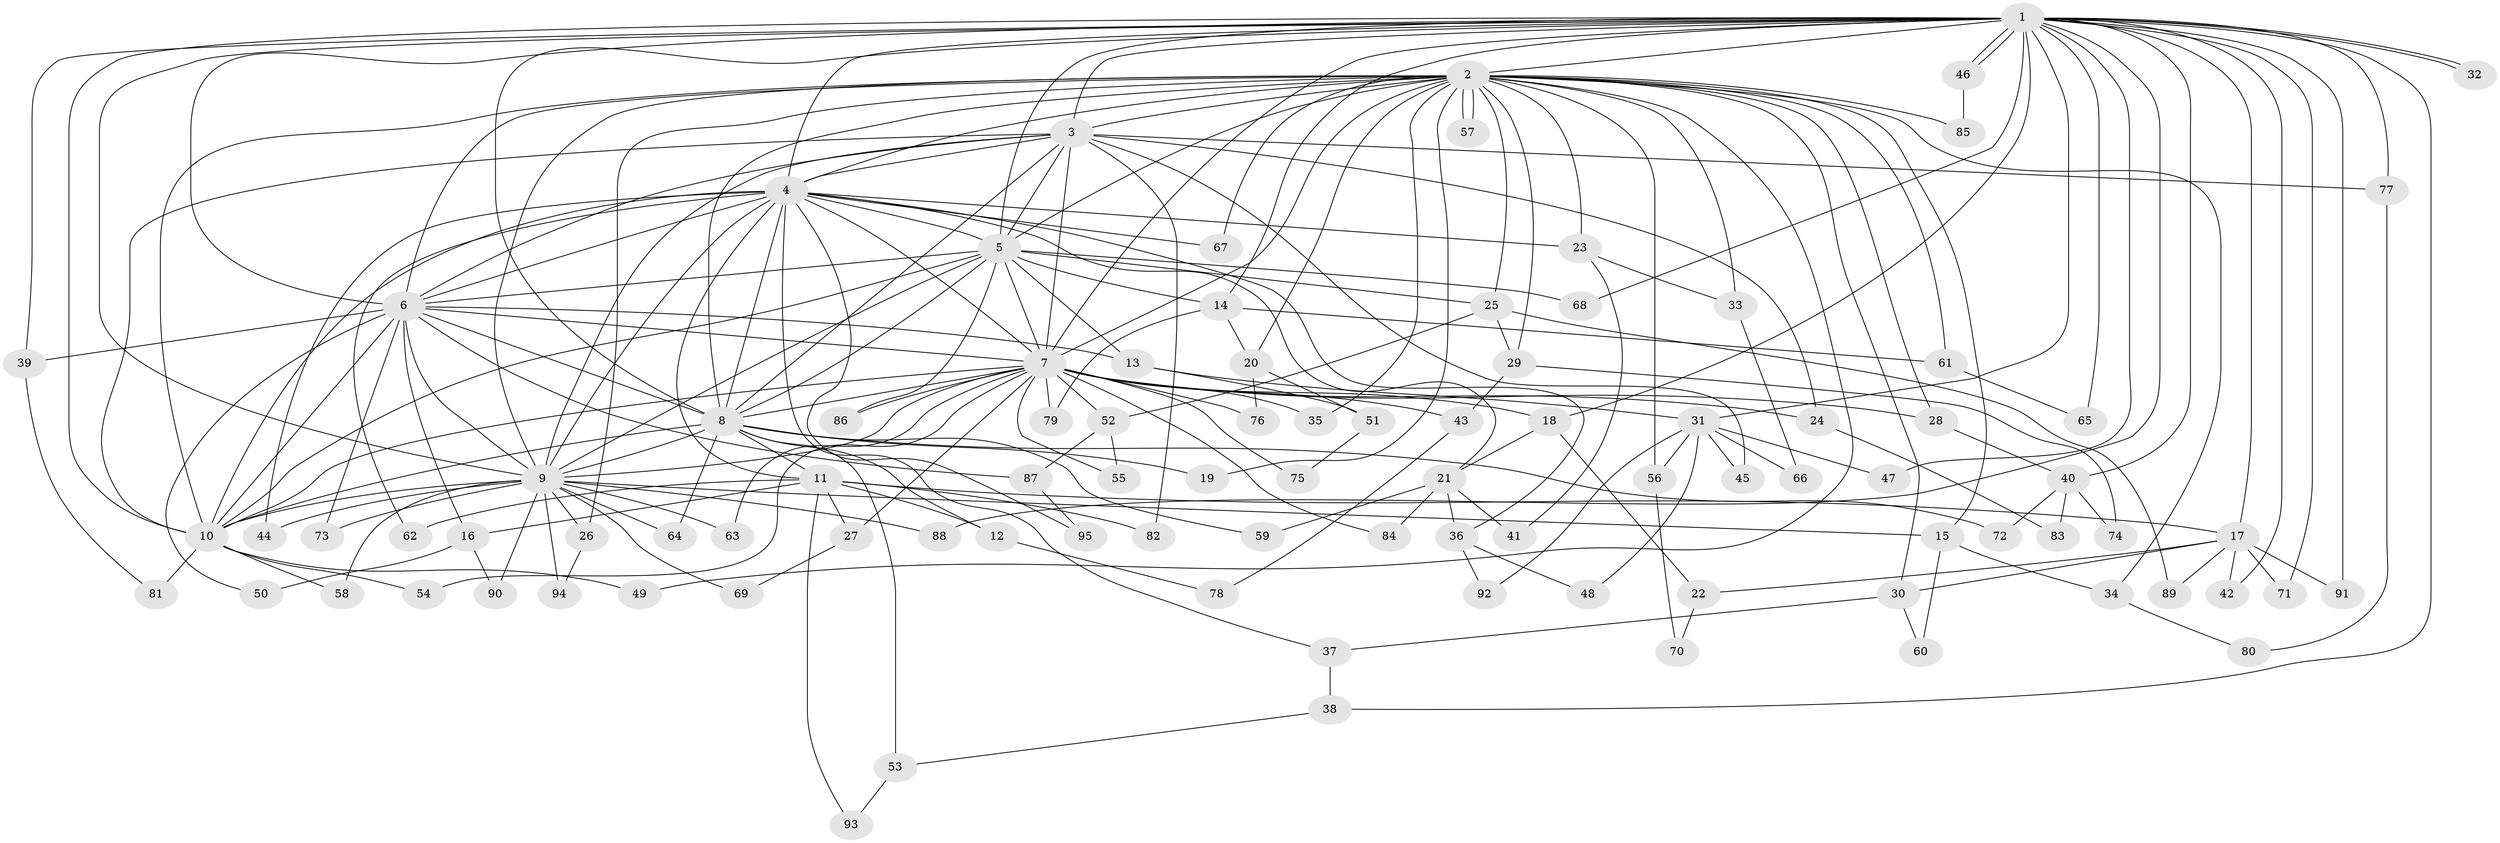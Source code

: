 // coarse degree distribution, {2: 0.5, 1: 0.25, 3: 0.10714285714285714, 11: 0.03571428571428571, 7: 0.03571428571428571, 18: 0.03571428571428571, 16: 0.03571428571428571}
// Generated by graph-tools (version 1.1) at 2025/48/03/04/25 21:48:32]
// undirected, 95 vertices, 215 edges
graph export_dot {
graph [start="1"]
  node [color=gray90,style=filled];
  1;
  2;
  3;
  4;
  5;
  6;
  7;
  8;
  9;
  10;
  11;
  12;
  13;
  14;
  15;
  16;
  17;
  18;
  19;
  20;
  21;
  22;
  23;
  24;
  25;
  26;
  27;
  28;
  29;
  30;
  31;
  32;
  33;
  34;
  35;
  36;
  37;
  38;
  39;
  40;
  41;
  42;
  43;
  44;
  45;
  46;
  47;
  48;
  49;
  50;
  51;
  52;
  53;
  54;
  55;
  56;
  57;
  58;
  59;
  60;
  61;
  62;
  63;
  64;
  65;
  66;
  67;
  68;
  69;
  70;
  71;
  72;
  73;
  74;
  75;
  76;
  77;
  78;
  79;
  80;
  81;
  82;
  83;
  84;
  85;
  86;
  87;
  88;
  89;
  90;
  91;
  92;
  93;
  94;
  95;
  1 -- 2;
  1 -- 3;
  1 -- 4;
  1 -- 5;
  1 -- 6;
  1 -- 7;
  1 -- 8;
  1 -- 9;
  1 -- 10;
  1 -- 14;
  1 -- 17;
  1 -- 18;
  1 -- 31;
  1 -- 32;
  1 -- 32;
  1 -- 38;
  1 -- 39;
  1 -- 40;
  1 -- 42;
  1 -- 46;
  1 -- 46;
  1 -- 47;
  1 -- 65;
  1 -- 68;
  1 -- 71;
  1 -- 77;
  1 -- 88;
  1 -- 91;
  2 -- 3;
  2 -- 4;
  2 -- 5;
  2 -- 6;
  2 -- 7;
  2 -- 8;
  2 -- 9;
  2 -- 10;
  2 -- 15;
  2 -- 19;
  2 -- 20;
  2 -- 23;
  2 -- 25;
  2 -- 26;
  2 -- 28;
  2 -- 29;
  2 -- 30;
  2 -- 33;
  2 -- 34;
  2 -- 35;
  2 -- 49;
  2 -- 56;
  2 -- 57;
  2 -- 57;
  2 -- 61;
  2 -- 67;
  2 -- 85;
  3 -- 4;
  3 -- 5;
  3 -- 6;
  3 -- 7;
  3 -- 8;
  3 -- 9;
  3 -- 10;
  3 -- 24;
  3 -- 45;
  3 -- 77;
  3 -- 82;
  4 -- 5;
  4 -- 6;
  4 -- 7;
  4 -- 8;
  4 -- 9;
  4 -- 10;
  4 -- 11;
  4 -- 21;
  4 -- 23;
  4 -- 36;
  4 -- 37;
  4 -- 44;
  4 -- 62;
  4 -- 67;
  4 -- 95;
  5 -- 6;
  5 -- 7;
  5 -- 8;
  5 -- 9;
  5 -- 10;
  5 -- 13;
  5 -- 14;
  5 -- 25;
  5 -- 68;
  5 -- 86;
  6 -- 7;
  6 -- 8;
  6 -- 9;
  6 -- 10;
  6 -- 13;
  6 -- 16;
  6 -- 39;
  6 -- 50;
  6 -- 73;
  6 -- 87;
  7 -- 8;
  7 -- 9;
  7 -- 10;
  7 -- 18;
  7 -- 24;
  7 -- 27;
  7 -- 28;
  7 -- 35;
  7 -- 43;
  7 -- 52;
  7 -- 54;
  7 -- 55;
  7 -- 63;
  7 -- 75;
  7 -- 76;
  7 -- 79;
  7 -- 84;
  7 -- 86;
  8 -- 9;
  8 -- 10;
  8 -- 11;
  8 -- 12;
  8 -- 19;
  8 -- 53;
  8 -- 59;
  8 -- 64;
  8 -- 72;
  9 -- 10;
  9 -- 15;
  9 -- 26;
  9 -- 44;
  9 -- 58;
  9 -- 63;
  9 -- 64;
  9 -- 69;
  9 -- 73;
  9 -- 88;
  9 -- 90;
  9 -- 94;
  10 -- 49;
  10 -- 54;
  10 -- 58;
  10 -- 81;
  11 -- 12;
  11 -- 16;
  11 -- 17;
  11 -- 27;
  11 -- 62;
  11 -- 82;
  11 -- 93;
  12 -- 78;
  13 -- 31;
  13 -- 51;
  14 -- 20;
  14 -- 61;
  14 -- 79;
  15 -- 34;
  15 -- 60;
  16 -- 50;
  16 -- 90;
  17 -- 22;
  17 -- 30;
  17 -- 42;
  17 -- 71;
  17 -- 89;
  17 -- 91;
  18 -- 21;
  18 -- 22;
  20 -- 51;
  20 -- 76;
  21 -- 36;
  21 -- 41;
  21 -- 59;
  21 -- 84;
  22 -- 70;
  23 -- 33;
  23 -- 41;
  24 -- 83;
  25 -- 29;
  25 -- 52;
  25 -- 89;
  26 -- 94;
  27 -- 69;
  28 -- 40;
  29 -- 43;
  29 -- 74;
  30 -- 37;
  30 -- 60;
  31 -- 45;
  31 -- 47;
  31 -- 48;
  31 -- 56;
  31 -- 66;
  31 -- 92;
  33 -- 66;
  34 -- 80;
  36 -- 48;
  36 -- 92;
  37 -- 38;
  38 -- 53;
  39 -- 81;
  40 -- 72;
  40 -- 74;
  40 -- 83;
  43 -- 78;
  46 -- 85;
  51 -- 75;
  52 -- 55;
  52 -- 87;
  53 -- 93;
  56 -- 70;
  61 -- 65;
  77 -- 80;
  87 -- 95;
}
